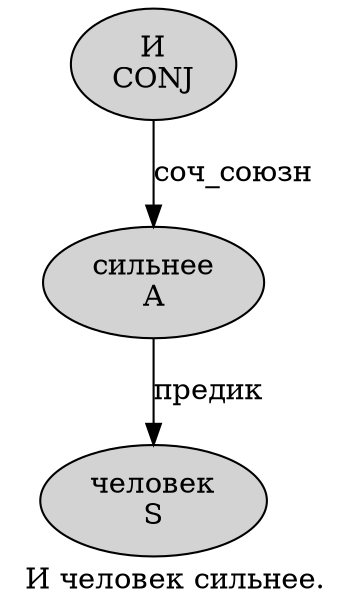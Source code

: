 digraph SENTENCE_4868 {
	graph [label="И человек сильнее."]
	node [style=filled]
		0 [label="И
CONJ" color="" fillcolor=lightgray penwidth=1 shape=ellipse]
		1 [label="человек
S" color="" fillcolor=lightgray penwidth=1 shape=ellipse]
		2 [label="сильнее
A" color="" fillcolor=lightgray penwidth=1 shape=ellipse]
			0 -> 2 [label="соч_союзн"]
			2 -> 1 [label="предик"]
}